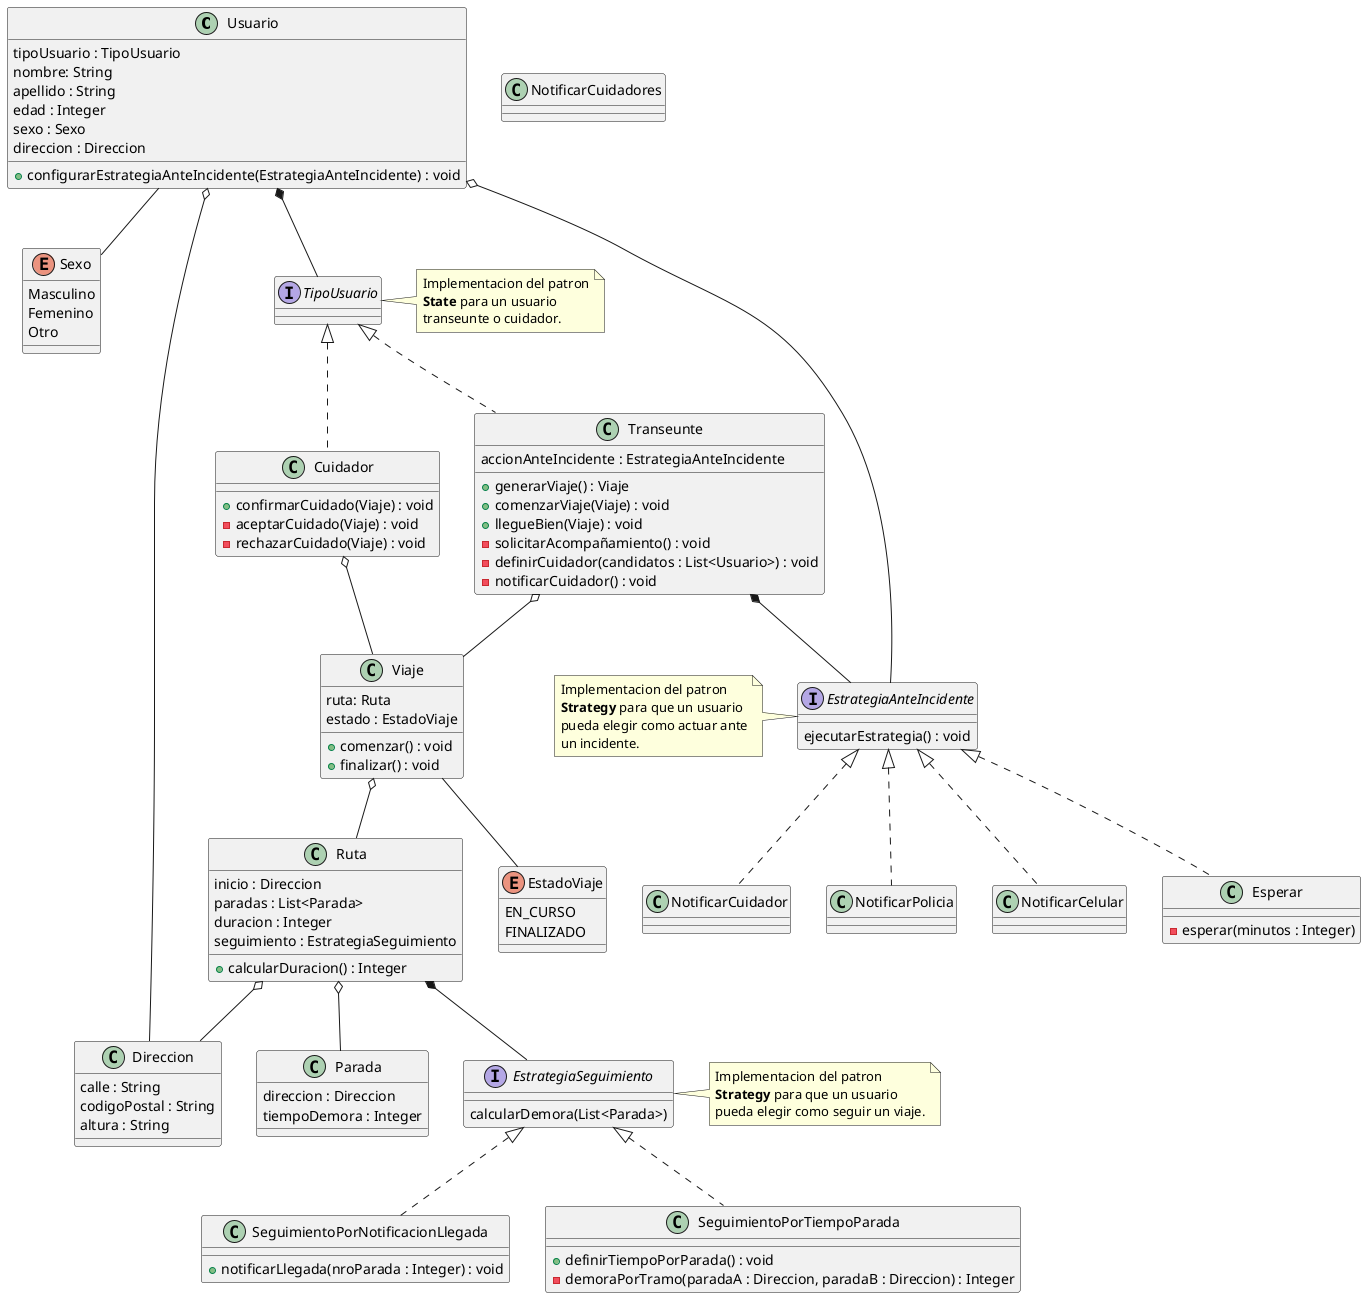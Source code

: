 @startuml
class Usuario{
    tipoUsuario : TipoUsuario
    nombre: String
    apellido : String
    edad : Integer
    sexo : Sexo
    direccion : Direccion
    + configurarEstrategiaAnteIncidente(EstrategiaAnteIncidente) : void
}

enum Sexo{
    Masculino
    Femenino
    Otro
}

interface TipoUsuario{
    'TODO: Que metodo podria ir en esta interfaz??'
}

class Transeunte implements TipoUsuario {
    accionAnteIncidente : EstrategiaAnteIncidente

    + generarViaje() : Viaje
    + comenzarViaje(Viaje) : void
    + llegueBien(Viaje) : void
    - solicitarAcompañamiento() : void
    - definirCuidador(candidatos : List<Usuario>) : void
    - notificarCuidador() : void
}

class Cuidador implements TipoUsuario {
    + confirmarCuidado(Viaje) : void
    - aceptarCuidado(Viaje) : void
    - rechazarCuidado(Viaje) : void
}

class Viaje {
    ruta: Ruta
    estado : EstadoViaje
    + comenzar() : void
    + finalizar() : void
}

enum EstadoViaje{
    EN_CURSO
    FINALIZADO
}

class Ruta{
    inicio : Direccion
    paradas : List<Parada>
    duracion : Integer
    seguimiento : EstrategiaSeguimiento
    + calcularDuracion() : Integer
}

class Parada {
    direccion : Direccion
    tiempoDemora : Integer
}

interface EstrategiaSeguimiento {
    calcularDemora(List<Parada>)
}

class SeguimientoPorNotificacionLlegada implements EstrategiaSeguimiento {
    + notificarLlegada(nroParada : Integer) : void
}

class SeguimientoPorTiempoParada implements EstrategiaSeguimiento {
    + definirTiempoPorParada() : void
    - demoraPorTramo(paradaA : Direccion, paradaB : Direccion) : Integer
}

interface EstrategiaAnteIncidente {
    ejecutarEstrategia() : void
}

class NotificarCuidadores{}

class NotificarPolicia{}

class NotificarCelular{}

class Esperar{
    - esperar(minutos : Integer)
}

class Direccion{
    calle : String
    codigoPostal : String
    altura : String
}

'Relaciones'
Usuario *-- TipoUsuario
Usuario o-- Direccion
Usuario o-- EstrategiaAnteIncidente
Usuario -- Sexo

Transeunte *-- EstrategiaAnteIncidente

Viaje o-- Ruta
Transeunte o-- Viaje
Cuidador o-- Viaje
Viaje -- EstadoViaje

Ruta o-- Parada
Ruta *-- EstrategiaSeguimiento
Ruta o-- Direccion

EstrategiaAnteIncidente <|.. NotificarCuidador
EstrategiaAnteIncidente <|.. NotificarCelular
EstrategiaAnteIncidente <|.. NotificarPolicia
EstrategiaAnteIncidente <|.. Esperar

'Notas'
note right of EstrategiaSeguimiento
    Implementacion del patron
    **Strategy** para que un usuario
    pueda elegir como seguir un viaje.
end note

note left of TipoUsuario
    Implementacion del patron
    **State** para un usuario
    transeunte o cuidador.
end note

note left of EstrategiaAnteIncidente
    Implementacion del patron
    **Strategy** para que un usuario
    pueda elegir como actuar ante
    un incidente.
end note

@enduml